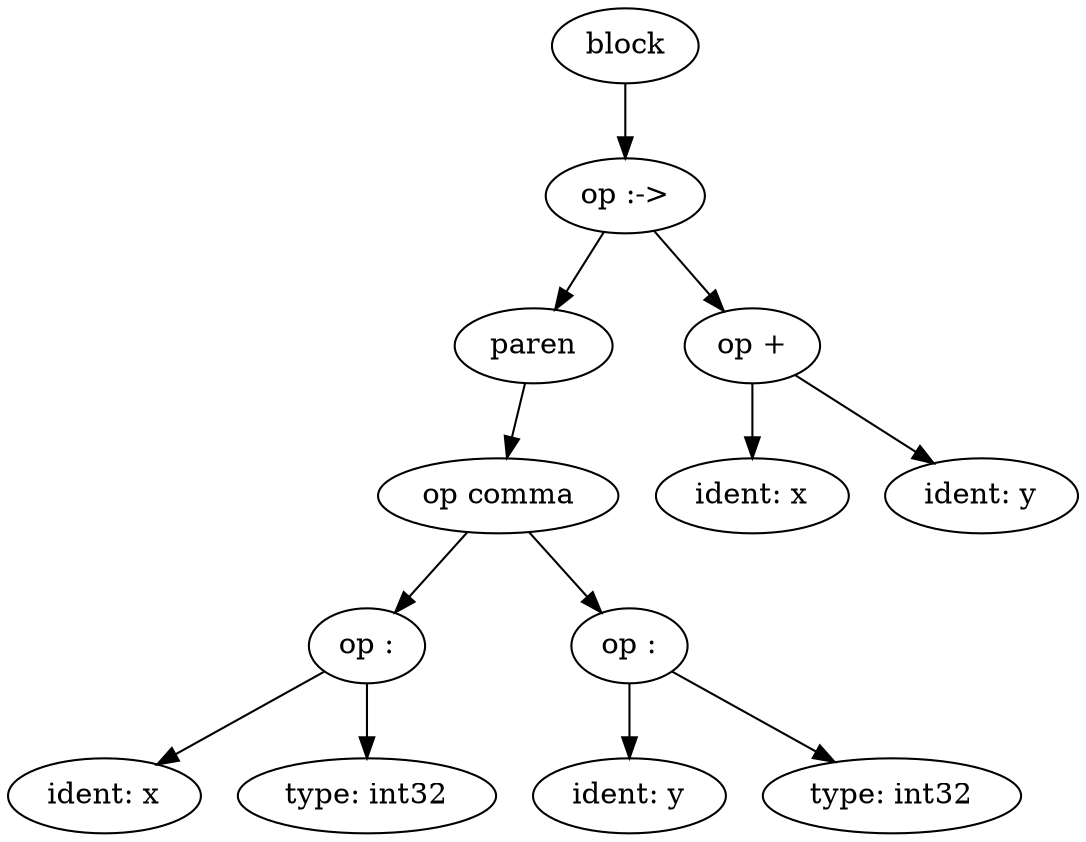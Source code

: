 digraph G {
0[label="block"];
1[label="paren"];
2[label="ident: x"];
3[label="op :"];
4[label="type: int32"];
5[label="op comma"];
6[label="ident: y"];
7[label="op :"];
8[label="type: int32"];
9[label="op :->"];
10[label="ident: x"];
11[label="op +"];
12[label="ident: y"];
0->9 ;
1->5 ;
3->2 ;
3->4 ;
5->3 ;
5->7 ;
7->6 ;
7->8 ;
9->1 ;
9->11 ;
11->10 ;
11->12 ;
}
